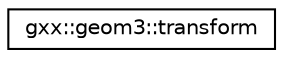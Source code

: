 digraph "Graphical Class Hierarchy"
{
  edge [fontname="Helvetica",fontsize="10",labelfontname="Helvetica",labelfontsize="10"];
  node [fontname="Helvetica",fontsize="10",shape=record];
  rankdir="LR";
  Node1 [label="gxx::geom3::transform",height=0.2,width=0.4,color="black", fillcolor="white", style="filled",URL="$classgxx_1_1geom3_1_1transform.html"];
}
